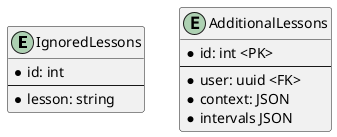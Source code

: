 @startuml EntityDiagram

entity IgnoredLessons {
    * id: int
    --
    * lesson: string
}

entity AdditionalLessons {
    * id: int <PK>
    --
    * user: uuid <FK>
    * context: JSON
    * intervals JSON
}

@enduml